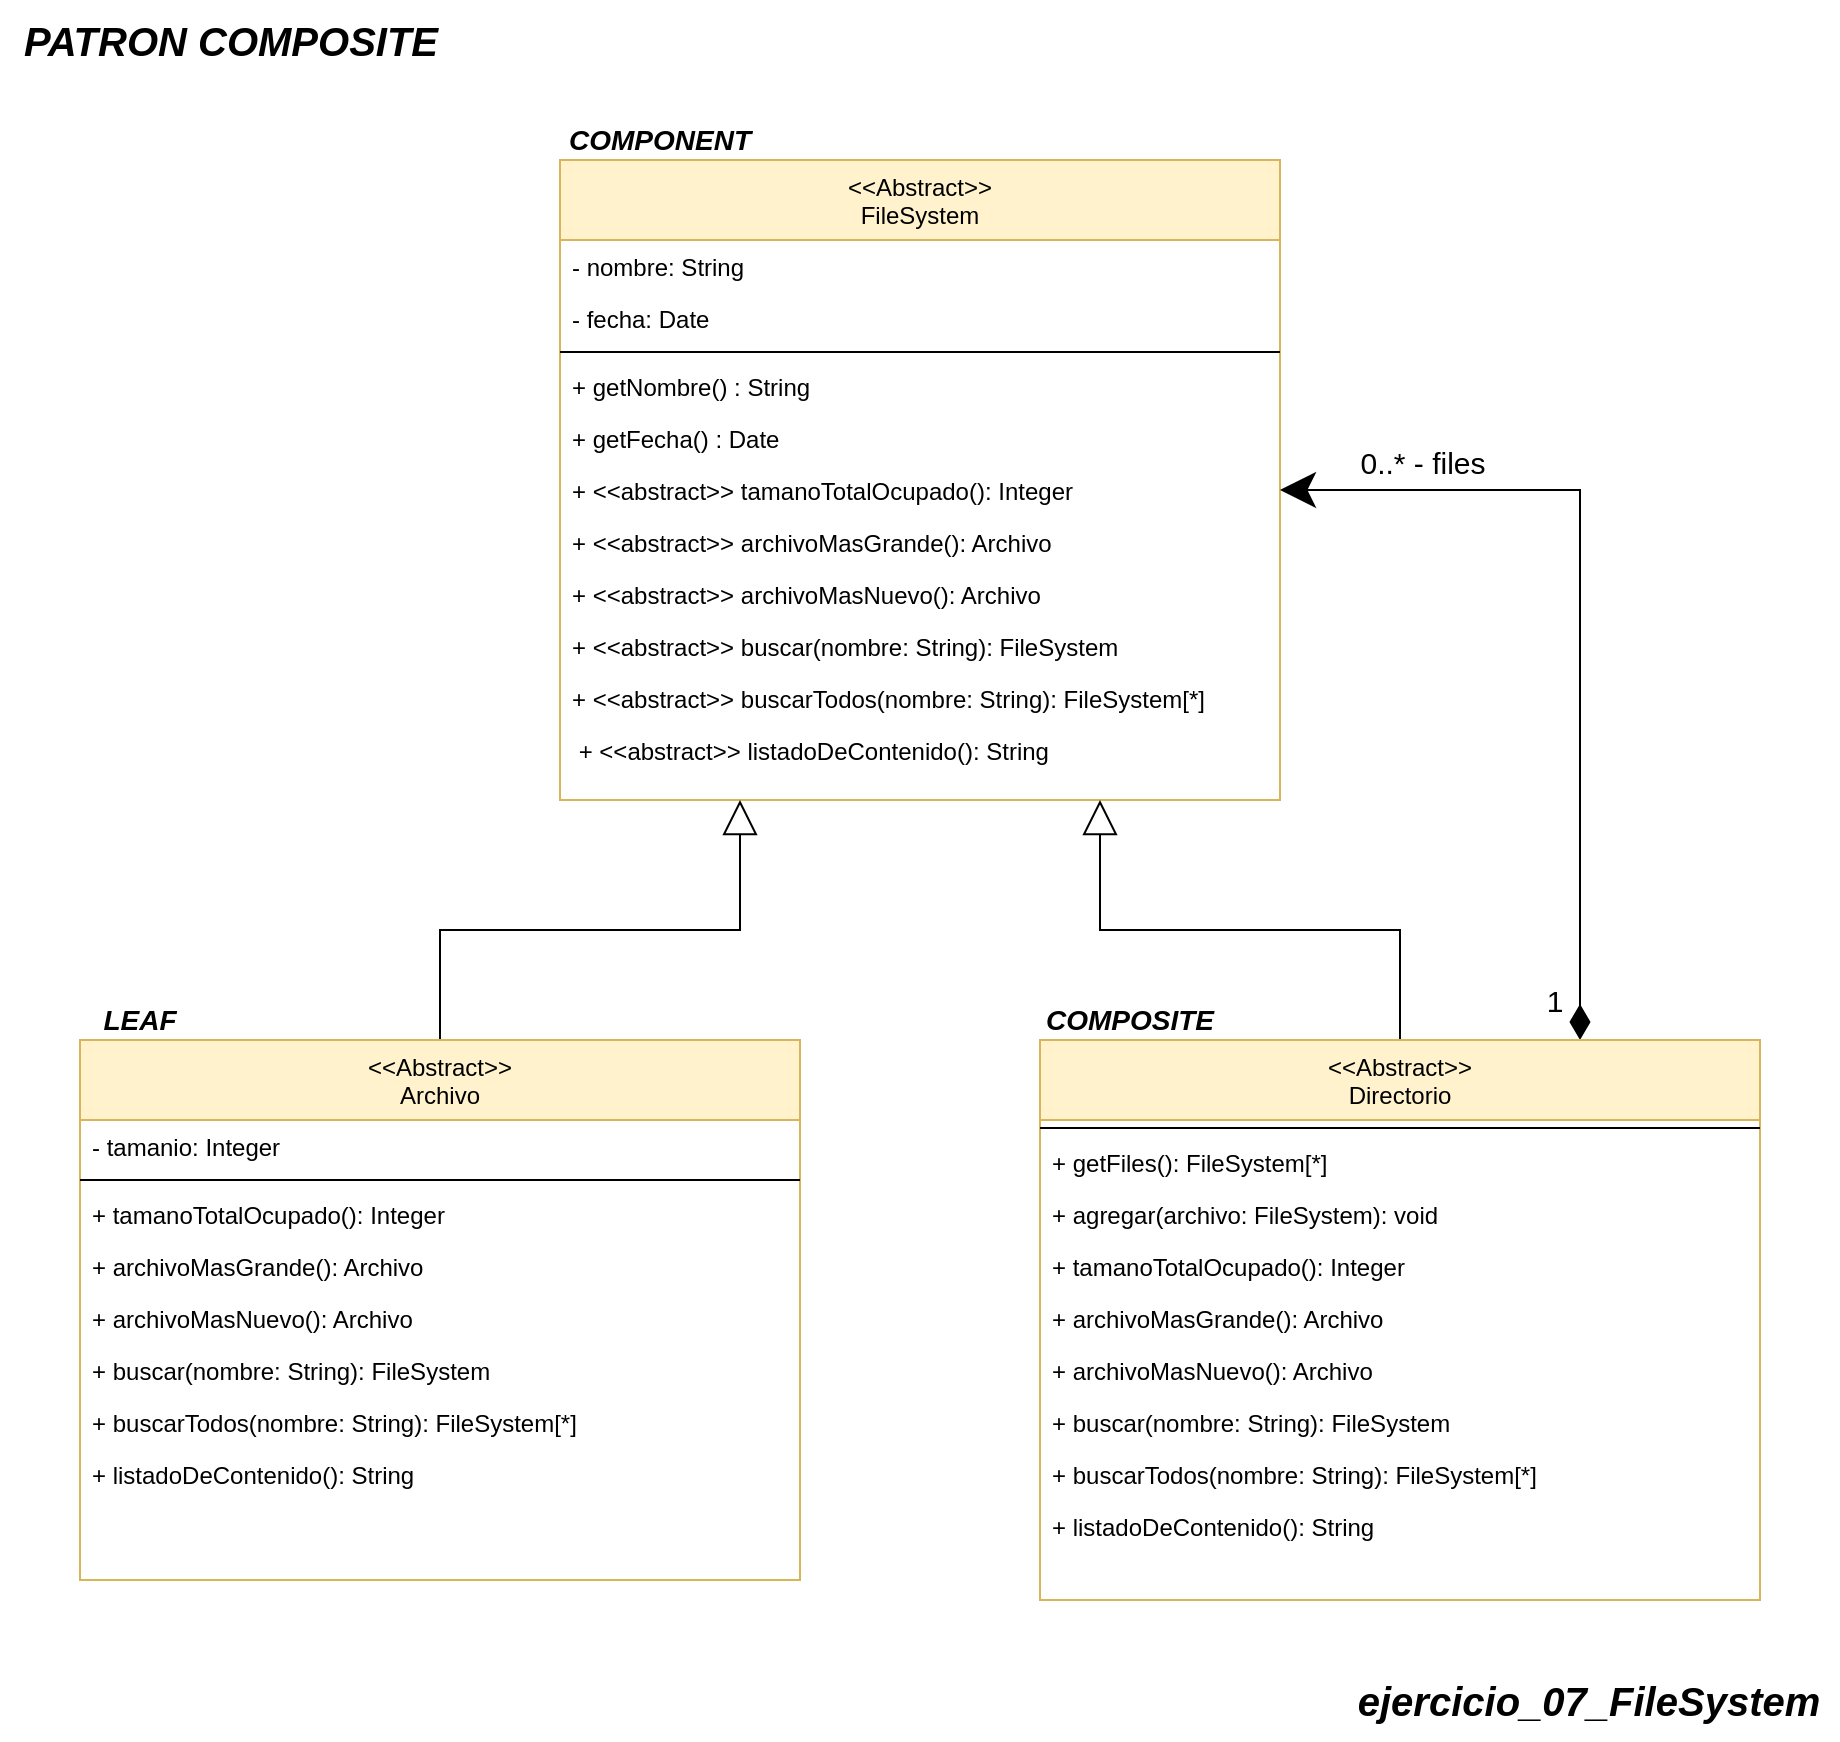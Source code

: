 <mxfile version="24.3.1" type="google">
  <diagram id="C5RBs43oDa-KdzZeNtuy" name="Page-1">
    <mxGraphModel grid="1" page="1" gridSize="10" guides="1" tooltips="1" connect="1" arrows="1" fold="1" pageScale="1" pageWidth="827" pageHeight="1169" math="0" shadow="0">
      <root>
        <mxCell id="WIyWlLk6GJQsqaUBKTNV-0" />
        <mxCell id="WIyWlLk6GJQsqaUBKTNV-1" parent="WIyWlLk6GJQsqaUBKTNV-0" />
        <mxCell id="gkIwTCzYSSdyjLMf6ZDH-39" value="&lt;&lt;Abstract&gt;&gt;&#xa;FileSystem" style="swimlane;fontStyle=0;align=center;verticalAlign=top;childLayout=stackLayout;horizontal=1;startSize=40;horizontalStack=0;resizeParent=1;resizeLast=0;collapsible=1;marginBottom=0;rounded=0;shadow=0;strokeWidth=1;fillColor=#fff2cc;strokeColor=#d6b656;" vertex="1" parent="WIyWlLk6GJQsqaUBKTNV-1">
          <mxGeometry x="641" y="-2090" width="360" height="320" as="geometry">
            <mxRectangle x="110" y="-20" width="160" height="26" as="alternateBounds" />
          </mxGeometry>
        </mxCell>
        <mxCell id="gkIwTCzYSSdyjLMf6ZDH-42" value="- nombre: String" style="text;align=left;verticalAlign=top;spacingLeft=4;spacingRight=4;overflow=hidden;rotatable=0;points=[[0,0.5],[1,0.5]];portConstraint=eastwest;rounded=0;shadow=0;html=0;" vertex="1" parent="gkIwTCzYSSdyjLMf6ZDH-39">
          <mxGeometry y="40" width="360" height="26" as="geometry" />
        </mxCell>
        <mxCell id="gkIwTCzYSSdyjLMf6ZDH-41" value="- fecha: Date" style="text;align=left;verticalAlign=top;spacingLeft=4;spacingRight=4;overflow=hidden;rotatable=0;points=[[0,0.5],[1,0.5]];portConstraint=eastwest;" vertex="1" parent="gkIwTCzYSSdyjLMf6ZDH-39">
          <mxGeometry y="66" width="360" height="26" as="geometry" />
        </mxCell>
        <mxCell id="gkIwTCzYSSdyjLMf6ZDH-40" value="" style="line;html=1;strokeWidth=1;align=left;verticalAlign=middle;spacingTop=-1;spacingLeft=3;spacingRight=3;rotatable=0;labelPosition=right;points=[];portConstraint=eastwest;" vertex="1" parent="gkIwTCzYSSdyjLMf6ZDH-39">
          <mxGeometry y="92" width="360" height="8" as="geometry" />
        </mxCell>
        <mxCell id="gkIwTCzYSSdyjLMf6ZDH-43" value="+ getNombre() : String&#xa;" style="text;align=left;verticalAlign=top;spacingLeft=4;spacingRight=4;overflow=hidden;rotatable=0;points=[[0,0.5],[1,0.5]];portConstraint=eastwest;rounded=0;shadow=0;html=0;" vertex="1" parent="gkIwTCzYSSdyjLMf6ZDH-39">
          <mxGeometry y="100" width="360" height="26" as="geometry" />
        </mxCell>
        <mxCell id="gkIwTCzYSSdyjLMf6ZDH-44" value="+ getFecha() : Date" style="text;align=left;verticalAlign=top;spacingLeft=4;spacingRight=4;overflow=hidden;rotatable=0;points=[[0,0.5],[1,0.5]];portConstraint=eastwest;rounded=0;shadow=0;html=0;" vertex="1" parent="gkIwTCzYSSdyjLMf6ZDH-39">
          <mxGeometry y="126" width="360" height="26" as="geometry" />
        </mxCell>
        <mxCell id="gkIwTCzYSSdyjLMf6ZDH-48" value="+ &lt;&lt;abstract&gt;&gt; tamanoTotalOcupado(): Integer&#xa;" style="text;align=left;verticalAlign=top;spacingLeft=4;spacingRight=4;overflow=hidden;rotatable=0;points=[[0,0.5],[1,0.5]];portConstraint=eastwest;rounded=0;shadow=0;html=0;" vertex="1" parent="gkIwTCzYSSdyjLMf6ZDH-39">
          <mxGeometry y="152" width="360" height="26" as="geometry" />
        </mxCell>
        <mxCell id="gkIwTCzYSSdyjLMf6ZDH-49" value="+ &lt;&lt;abstract&gt;&gt; archivoMasGrande(): Archivo" style="text;align=left;verticalAlign=top;spacingLeft=4;spacingRight=4;overflow=hidden;rotatable=0;points=[[0,0.5],[1,0.5]];portConstraint=eastwest;rounded=0;shadow=0;html=0;" vertex="1" parent="gkIwTCzYSSdyjLMf6ZDH-39">
          <mxGeometry y="178" width="360" height="26" as="geometry" />
        </mxCell>
        <mxCell id="gkIwTCzYSSdyjLMf6ZDH-50" value="+ &lt;&lt;abstract&gt;&gt; archivoMasNuevo(): Archivo" style="text;align=left;verticalAlign=top;spacingLeft=4;spacingRight=4;overflow=hidden;rotatable=0;points=[[0,0.5],[1,0.5]];portConstraint=eastwest;rounded=0;shadow=0;html=0;" vertex="1" parent="gkIwTCzYSSdyjLMf6ZDH-39">
          <mxGeometry y="204" width="360" height="26" as="geometry" />
        </mxCell>
        <mxCell id="gkIwTCzYSSdyjLMf6ZDH-47" value="+ &lt;&lt;abstract&gt;&gt; buscar(nombre: String): FileSystem" style="text;align=left;verticalAlign=top;spacingLeft=4;spacingRight=4;overflow=hidden;rotatable=0;points=[[0,0.5],[1,0.5]];portConstraint=eastwest;rounded=0;shadow=0;html=0;" vertex="1" parent="gkIwTCzYSSdyjLMf6ZDH-39">
          <mxGeometry y="230" width="360" height="26" as="geometry" />
        </mxCell>
        <mxCell id="gkIwTCzYSSdyjLMf6ZDH-45" value="+ &lt;&lt;abstract&gt;&gt; buscarTodos(nombre: String): FileSystem[*]" style="text;align=left;verticalAlign=top;spacingLeft=4;spacingRight=4;overflow=hidden;rotatable=0;points=[[0,0.5],[1,0.5]];portConstraint=eastwest;rounded=0;shadow=0;html=0;" vertex="1" parent="gkIwTCzYSSdyjLMf6ZDH-39">
          <mxGeometry y="256" width="360" height="26" as="geometry" />
        </mxCell>
        <mxCell id="gkIwTCzYSSdyjLMf6ZDH-46" style="edgeStyle=orthogonalEdgeStyle;rounded=0;orthogonalLoop=1;jettySize=auto;html=1;exitX=1;exitY=0.5;exitDx=0;exitDy=0;" edge="1" parent="gkIwTCzYSSdyjLMf6ZDH-39" source="gkIwTCzYSSdyjLMf6ZDH-42" target="gkIwTCzYSSdyjLMf6ZDH-42">
          <mxGeometry relative="1" as="geometry" />
        </mxCell>
        <mxCell id="gkIwTCzYSSdyjLMf6ZDH-51" value=" + &lt;&lt;abstract&gt;&gt; listadoDeContenido(): String" style="text;align=left;verticalAlign=top;spacingLeft=4;spacingRight=4;overflow=hidden;rotatable=0;points=[[0,0.5],[1,0.5]];portConstraint=eastwest;rounded=0;shadow=0;html=0;" vertex="1" parent="gkIwTCzYSSdyjLMf6ZDH-39">
          <mxGeometry y="282" width="360" height="26" as="geometry" />
        </mxCell>
        <mxCell id="gkIwTCzYSSdyjLMf6ZDH-78" style="edgeStyle=orthogonalEdgeStyle;rounded=0;orthogonalLoop=1;jettySize=auto;html=1;entryX=0.25;entryY=1;entryDx=0;entryDy=0;endArrow=block;endFill=0;endSize=15;startSize=15;" edge="1" parent="WIyWlLk6GJQsqaUBKTNV-1" source="gkIwTCzYSSdyjLMf6ZDH-52" target="gkIwTCzYSSdyjLMf6ZDH-39">
          <mxGeometry relative="1" as="geometry" />
        </mxCell>
        <mxCell id="gkIwTCzYSSdyjLMf6ZDH-52" value="&lt;&lt;Abstract&gt;&gt;&#xa;Archivo" style="swimlane;fontStyle=0;align=center;verticalAlign=top;childLayout=stackLayout;horizontal=1;startSize=40;horizontalStack=0;resizeParent=1;resizeLast=0;collapsible=1;marginBottom=0;rounded=0;shadow=0;strokeWidth=1;fillColor=#fff2cc;strokeColor=#d6b656;" vertex="1" parent="WIyWlLk6GJQsqaUBKTNV-1">
          <mxGeometry x="401" y="-1650" width="360" height="270" as="geometry">
            <mxRectangle x="110" y="-20" width="160" height="26" as="alternateBounds" />
          </mxGeometry>
        </mxCell>
        <mxCell id="gkIwTCzYSSdyjLMf6ZDH-53" value="- tamanio: Integer" style="text;align=left;verticalAlign=top;spacingLeft=4;spacingRight=4;overflow=hidden;rotatable=0;points=[[0,0.5],[1,0.5]];portConstraint=eastwest;rounded=0;shadow=0;html=0;" vertex="1" parent="gkIwTCzYSSdyjLMf6ZDH-52">
          <mxGeometry y="40" width="360" height="26" as="geometry" />
        </mxCell>
        <mxCell id="gkIwTCzYSSdyjLMf6ZDH-55" value="" style="line;html=1;strokeWidth=1;align=left;verticalAlign=middle;spacingTop=-1;spacingLeft=3;spacingRight=3;rotatable=0;labelPosition=right;points=[];portConstraint=eastwest;" vertex="1" parent="gkIwTCzYSSdyjLMf6ZDH-52">
          <mxGeometry y="66" width="360" height="8" as="geometry" />
        </mxCell>
        <mxCell id="gkIwTCzYSSdyjLMf6ZDH-56" value="+ tamanoTotalOcupado(): Integer&#xa;" style="text;align=left;verticalAlign=top;spacingLeft=4;spacingRight=4;overflow=hidden;rotatable=0;points=[[0,0.5],[1,0.5]];portConstraint=eastwest;rounded=0;shadow=0;html=0;" vertex="1" parent="gkIwTCzYSSdyjLMf6ZDH-52">
          <mxGeometry y="74" width="360" height="26" as="geometry" />
        </mxCell>
        <mxCell id="gkIwTCzYSSdyjLMf6ZDH-57" value="+ archivoMasGrande(): Archivo" style="text;align=left;verticalAlign=top;spacingLeft=4;spacingRight=4;overflow=hidden;rotatable=0;points=[[0,0.5],[1,0.5]];portConstraint=eastwest;rounded=0;shadow=0;html=0;" vertex="1" parent="gkIwTCzYSSdyjLMf6ZDH-52">
          <mxGeometry y="100" width="360" height="26" as="geometry" />
        </mxCell>
        <mxCell id="gkIwTCzYSSdyjLMf6ZDH-58" value="+ archivoMasNuevo(): Archivo&#xa;" style="text;align=left;verticalAlign=top;spacingLeft=4;spacingRight=4;overflow=hidden;rotatable=0;points=[[0,0.5],[1,0.5]];portConstraint=eastwest;rounded=0;shadow=0;html=0;" vertex="1" parent="gkIwTCzYSSdyjLMf6ZDH-52">
          <mxGeometry y="126" width="360" height="26" as="geometry" />
        </mxCell>
        <mxCell id="gkIwTCzYSSdyjLMf6ZDH-59" value="+ buscar(nombre: String): FileSystem" style="text;align=left;verticalAlign=top;spacingLeft=4;spacingRight=4;overflow=hidden;rotatable=0;points=[[0,0.5],[1,0.5]];portConstraint=eastwest;rounded=0;shadow=0;html=0;" vertex="1" parent="gkIwTCzYSSdyjLMf6ZDH-52">
          <mxGeometry y="152" width="360" height="26" as="geometry" />
        </mxCell>
        <mxCell id="gkIwTCzYSSdyjLMf6ZDH-60" value="+ buscarTodos(nombre: String): FileSystem[*]" style="text;align=left;verticalAlign=top;spacingLeft=4;spacingRight=4;overflow=hidden;rotatable=0;points=[[0,0.5],[1,0.5]];portConstraint=eastwest;rounded=0;shadow=0;html=0;" vertex="1" parent="gkIwTCzYSSdyjLMf6ZDH-52">
          <mxGeometry y="178" width="360" height="26" as="geometry" />
        </mxCell>
        <mxCell id="gkIwTCzYSSdyjLMf6ZDH-61" value="+ listadoDeContenido(): String" style="text;align=left;verticalAlign=top;spacingLeft=4;spacingRight=4;overflow=hidden;rotatable=0;points=[[0,0.5],[1,0.5]];portConstraint=eastwest;rounded=0;shadow=0;html=0;" vertex="1" parent="gkIwTCzYSSdyjLMf6ZDH-52">
          <mxGeometry y="204" width="360" height="26" as="geometry" />
        </mxCell>
        <mxCell id="gkIwTCzYSSdyjLMf6ZDH-63" style="edgeStyle=orthogonalEdgeStyle;rounded=0;orthogonalLoop=1;jettySize=auto;html=1;exitX=1;exitY=0.5;exitDx=0;exitDy=0;" edge="1" parent="gkIwTCzYSSdyjLMf6ZDH-52" source="gkIwTCzYSSdyjLMf6ZDH-53" target="gkIwTCzYSSdyjLMf6ZDH-53">
          <mxGeometry relative="1" as="geometry" />
        </mxCell>
        <mxCell id="gkIwTCzYSSdyjLMf6ZDH-79" style="edgeStyle=orthogonalEdgeStyle;rounded=0;orthogonalLoop=1;jettySize=auto;html=1;entryX=0.75;entryY=1;entryDx=0;entryDy=0;endArrow=block;endFill=0;startSize=15;targetPerimeterSpacing=-1;endSize=15;" edge="1" parent="WIyWlLk6GJQsqaUBKTNV-1" source="gkIwTCzYSSdyjLMf6ZDH-65" target="gkIwTCzYSSdyjLMf6ZDH-39">
          <mxGeometry relative="1" as="geometry" />
        </mxCell>
        <mxCell id="gkIwTCzYSSdyjLMf6ZDH-80" style="edgeStyle=orthogonalEdgeStyle;rounded=0;orthogonalLoop=1;jettySize=auto;html=1;exitX=0.75;exitY=0;exitDx=0;exitDy=0;entryX=1;entryY=0.5;entryDx=0;entryDy=0;endSize=15;startSize=15;startArrow=diamondThin;startFill=1;" edge="1" parent="WIyWlLk6GJQsqaUBKTNV-1" source="gkIwTCzYSSdyjLMf6ZDH-65" target="gkIwTCzYSSdyjLMf6ZDH-48">
          <mxGeometry relative="1" as="geometry" />
        </mxCell>
        <mxCell id="gkIwTCzYSSdyjLMf6ZDH-65" value="&lt;&lt;Abstract&gt;&gt;&#xa;Directorio" style="swimlane;fontStyle=0;align=center;verticalAlign=top;childLayout=stackLayout;horizontal=1;startSize=40;horizontalStack=0;resizeParent=1;resizeLast=0;collapsible=1;marginBottom=0;rounded=0;shadow=0;strokeWidth=1;fillColor=#fff2cc;strokeColor=#d6b656;" vertex="1" parent="WIyWlLk6GJQsqaUBKTNV-1">
          <mxGeometry x="881" y="-1650" width="360" height="280" as="geometry">
            <mxRectangle x="110" y="-20" width="160" height="26" as="alternateBounds" />
          </mxGeometry>
        </mxCell>
        <mxCell id="gkIwTCzYSSdyjLMf6ZDH-68" value="" style="line;html=1;strokeWidth=1;align=left;verticalAlign=middle;spacingTop=-1;spacingLeft=3;spacingRight=3;rotatable=0;labelPosition=right;points=[];portConstraint=eastwest;" vertex="1" parent="gkIwTCzYSSdyjLMf6ZDH-65">
          <mxGeometry y="40" width="360" height="8" as="geometry" />
        </mxCell>
        <mxCell id="gkIwTCzYSSdyjLMf6ZDH-69" value="+ getFiles(): FileSystem[*]&#xa;" style="text;align=left;verticalAlign=top;spacingLeft=4;spacingRight=4;overflow=hidden;rotatable=0;points=[[0,0.5],[1,0.5]];portConstraint=eastwest;rounded=0;shadow=0;html=0;" vertex="1" parent="gkIwTCzYSSdyjLMf6ZDH-65">
          <mxGeometry y="48" width="360" height="26" as="geometry" />
        </mxCell>
        <mxCell id="gkIwTCzYSSdyjLMf6ZDH-70" value="+ agregar(archivo: FileSystem): void" style="text;align=left;verticalAlign=top;spacingLeft=4;spacingRight=4;overflow=hidden;rotatable=0;points=[[0,0.5],[1,0.5]];portConstraint=eastwest;rounded=0;shadow=0;html=0;" vertex="1" parent="gkIwTCzYSSdyjLMf6ZDH-65">
          <mxGeometry y="74" width="360" height="26" as="geometry" />
        </mxCell>
        <mxCell id="gkIwTCzYSSdyjLMf6ZDH-71" value="+ tamanoTotalOcupado(): Integer&#xa;" style="text;align=left;verticalAlign=top;spacingLeft=4;spacingRight=4;overflow=hidden;rotatable=0;points=[[0,0.5],[1,0.5]];portConstraint=eastwest;rounded=0;shadow=0;html=0;" vertex="1" parent="gkIwTCzYSSdyjLMf6ZDH-65">
          <mxGeometry y="100" width="360" height="26" as="geometry" />
        </mxCell>
        <mxCell id="gkIwTCzYSSdyjLMf6ZDH-72" value="+ archivoMasGrande(): Archivo" style="text;align=left;verticalAlign=top;spacingLeft=4;spacingRight=4;overflow=hidden;rotatable=0;points=[[0,0.5],[1,0.5]];portConstraint=eastwest;rounded=0;shadow=0;html=0;" vertex="1" parent="gkIwTCzYSSdyjLMf6ZDH-65">
          <mxGeometry y="126" width="360" height="26" as="geometry" />
        </mxCell>
        <mxCell id="gkIwTCzYSSdyjLMf6ZDH-73" value="+ archivoMasNuevo(): Archivo" style="text;align=left;verticalAlign=top;spacingLeft=4;spacingRight=4;overflow=hidden;rotatable=0;points=[[0,0.5],[1,0.5]];portConstraint=eastwest;rounded=0;shadow=0;html=0;" vertex="1" parent="gkIwTCzYSSdyjLMf6ZDH-65">
          <mxGeometry y="152" width="360" height="26" as="geometry" />
        </mxCell>
        <mxCell id="gkIwTCzYSSdyjLMf6ZDH-74" value="+ buscar(nombre: String): FileSystem" style="text;align=left;verticalAlign=top;spacingLeft=4;spacingRight=4;overflow=hidden;rotatable=0;points=[[0,0.5],[1,0.5]];portConstraint=eastwest;rounded=0;shadow=0;html=0;" vertex="1" parent="gkIwTCzYSSdyjLMf6ZDH-65">
          <mxGeometry y="178" width="360" height="26" as="geometry" />
        </mxCell>
        <mxCell id="gkIwTCzYSSdyjLMf6ZDH-75" value="+ buscarTodos(nombre: String): FileSystem[*]" style="text;align=left;verticalAlign=top;spacingLeft=4;spacingRight=4;overflow=hidden;rotatable=0;points=[[0,0.5],[1,0.5]];portConstraint=eastwest;rounded=0;shadow=0;html=0;" vertex="1" parent="gkIwTCzYSSdyjLMf6ZDH-65">
          <mxGeometry y="204" width="360" height="26" as="geometry" />
        </mxCell>
        <mxCell id="gkIwTCzYSSdyjLMf6ZDH-76" style="edgeStyle=orthogonalEdgeStyle;rounded=0;orthogonalLoop=1;jettySize=auto;html=1;exitX=1;exitY=0.5;exitDx=0;exitDy=0;" edge="1" parent="gkIwTCzYSSdyjLMf6ZDH-65">
          <mxGeometry relative="1" as="geometry">
            <mxPoint x="360" y="53.0" as="sourcePoint" />
            <mxPoint x="360" y="53.0" as="targetPoint" />
          </mxGeometry>
        </mxCell>
        <mxCell id="gkIwTCzYSSdyjLMf6ZDH-77" value="+ listadoDeContenido(): String" style="text;align=left;verticalAlign=top;spacingLeft=4;spacingRight=4;overflow=hidden;rotatable=0;points=[[0,0.5],[1,0.5]];portConstraint=eastwest;rounded=0;shadow=0;html=0;" vertex="1" parent="gkIwTCzYSSdyjLMf6ZDH-65">
          <mxGeometry y="230" width="360" height="26" as="geometry" />
        </mxCell>
        <mxCell id="gkIwTCzYSSdyjLMf6ZDH-82" value="&lt;b style=&quot;&quot;&gt;&lt;i&gt;&lt;font style=&quot;font-size: 20px;&quot;&gt;PATRON COMPOSITE&lt;/font&gt;&lt;/i&gt;&lt;/b&gt;" style="text;html=1;align=center;verticalAlign=middle;resizable=0;points=[];autosize=1;strokeColor=none;fillColor=none;" vertex="1" parent="WIyWlLk6GJQsqaUBKTNV-1">
          <mxGeometry x="361" y="-2170" width="230" height="40" as="geometry" />
        </mxCell>
        <mxCell id="gkIwTCzYSSdyjLMf6ZDH-83" value="&lt;i&gt;&lt;b&gt;&lt;font style=&quot;font-size: 14px;&quot;&gt;COMPONENT&lt;/font&gt;&lt;/b&gt;&lt;/i&gt;" style="text;html=1;align=center;verticalAlign=middle;whiteSpace=wrap;rounded=0;" vertex="1" parent="WIyWlLk6GJQsqaUBKTNV-1">
          <mxGeometry x="641" y="-2110" width="100" height="20" as="geometry" />
        </mxCell>
        <mxCell id="gkIwTCzYSSdyjLMf6ZDH-84" value="&lt;b&gt;&lt;i&gt;&lt;font style=&quot;font-size: 14px;&quot;&gt;LEAF&lt;/font&gt;&lt;/i&gt;&lt;/b&gt;" style="text;html=1;align=center;verticalAlign=middle;whiteSpace=wrap;rounded=0;" vertex="1" parent="WIyWlLk6GJQsqaUBKTNV-1">
          <mxGeometry x="406" y="-1670" width="50" height="20" as="geometry" />
        </mxCell>
        <mxCell id="gkIwTCzYSSdyjLMf6ZDH-85" value="&lt;font style=&quot;font-size: 14px;&quot;&gt;&lt;b&gt;&lt;i&gt;COMPOSITE&lt;/i&gt;&lt;/b&gt;&lt;/font&gt;" style="text;html=1;align=center;verticalAlign=middle;whiteSpace=wrap;rounded=0;" vertex="1" parent="WIyWlLk6GJQsqaUBKTNV-1">
          <mxGeometry x="881" y="-1670" width="90" height="20" as="geometry" />
        </mxCell>
        <mxCell id="gkIwTCzYSSdyjLMf6ZDH-87" value="&lt;font style=&quot;font-size: 15px;&quot;&gt;&lt;font style=&quot;font-size: 15px;&quot;&gt;0..*&lt;/font&gt;&lt;span style=&quot;&quot;&gt;&amp;nbsp;- files&lt;/span&gt;&lt;/font&gt;" style="edgeLabel;html=1;align=center;verticalAlign=middle;resizable=0;points=[];" connectable="0" vertex="1" parent="WIyWlLk6GJQsqaUBKTNV-1">
          <mxGeometry x="1071" y="-1940" as="geometry">
            <mxPoint x="1" y="1" as="offset" />
          </mxGeometry>
        </mxCell>
        <mxCell id="gkIwTCzYSSdyjLMf6ZDH-89" value="&lt;span style=&quot;font-size: 15px;&quot;&gt;1&lt;/span&gt;" style="edgeLabel;html=1;align=center;verticalAlign=middle;resizable=0;points=[];" connectable="0" vertex="1" parent="WIyWlLk6GJQsqaUBKTNV-1">
          <mxGeometry x="1110" y="-1890" as="geometry">
            <mxPoint x="28" y="220" as="offset" />
          </mxGeometry>
        </mxCell>
        <mxCell id="gkIwTCzYSSdyjLMf6ZDH-90" value="&lt;b style=&quot;&quot;&gt;&lt;i&gt;&lt;font style=&quot;font-size: 20px;&quot;&gt;ejercicio_07_FileSystem&lt;/font&gt;&lt;/i&gt;&lt;/b&gt;" style="text;html=1;align=center;verticalAlign=middle;resizable=0;points=[];autosize=1;strokeColor=none;fillColor=none;" vertex="1" parent="WIyWlLk6GJQsqaUBKTNV-1">
          <mxGeometry x="1030" y="-1340" width="250" height="40" as="geometry" />
        </mxCell>
      </root>
    </mxGraphModel>
  </diagram>
</mxfile>

